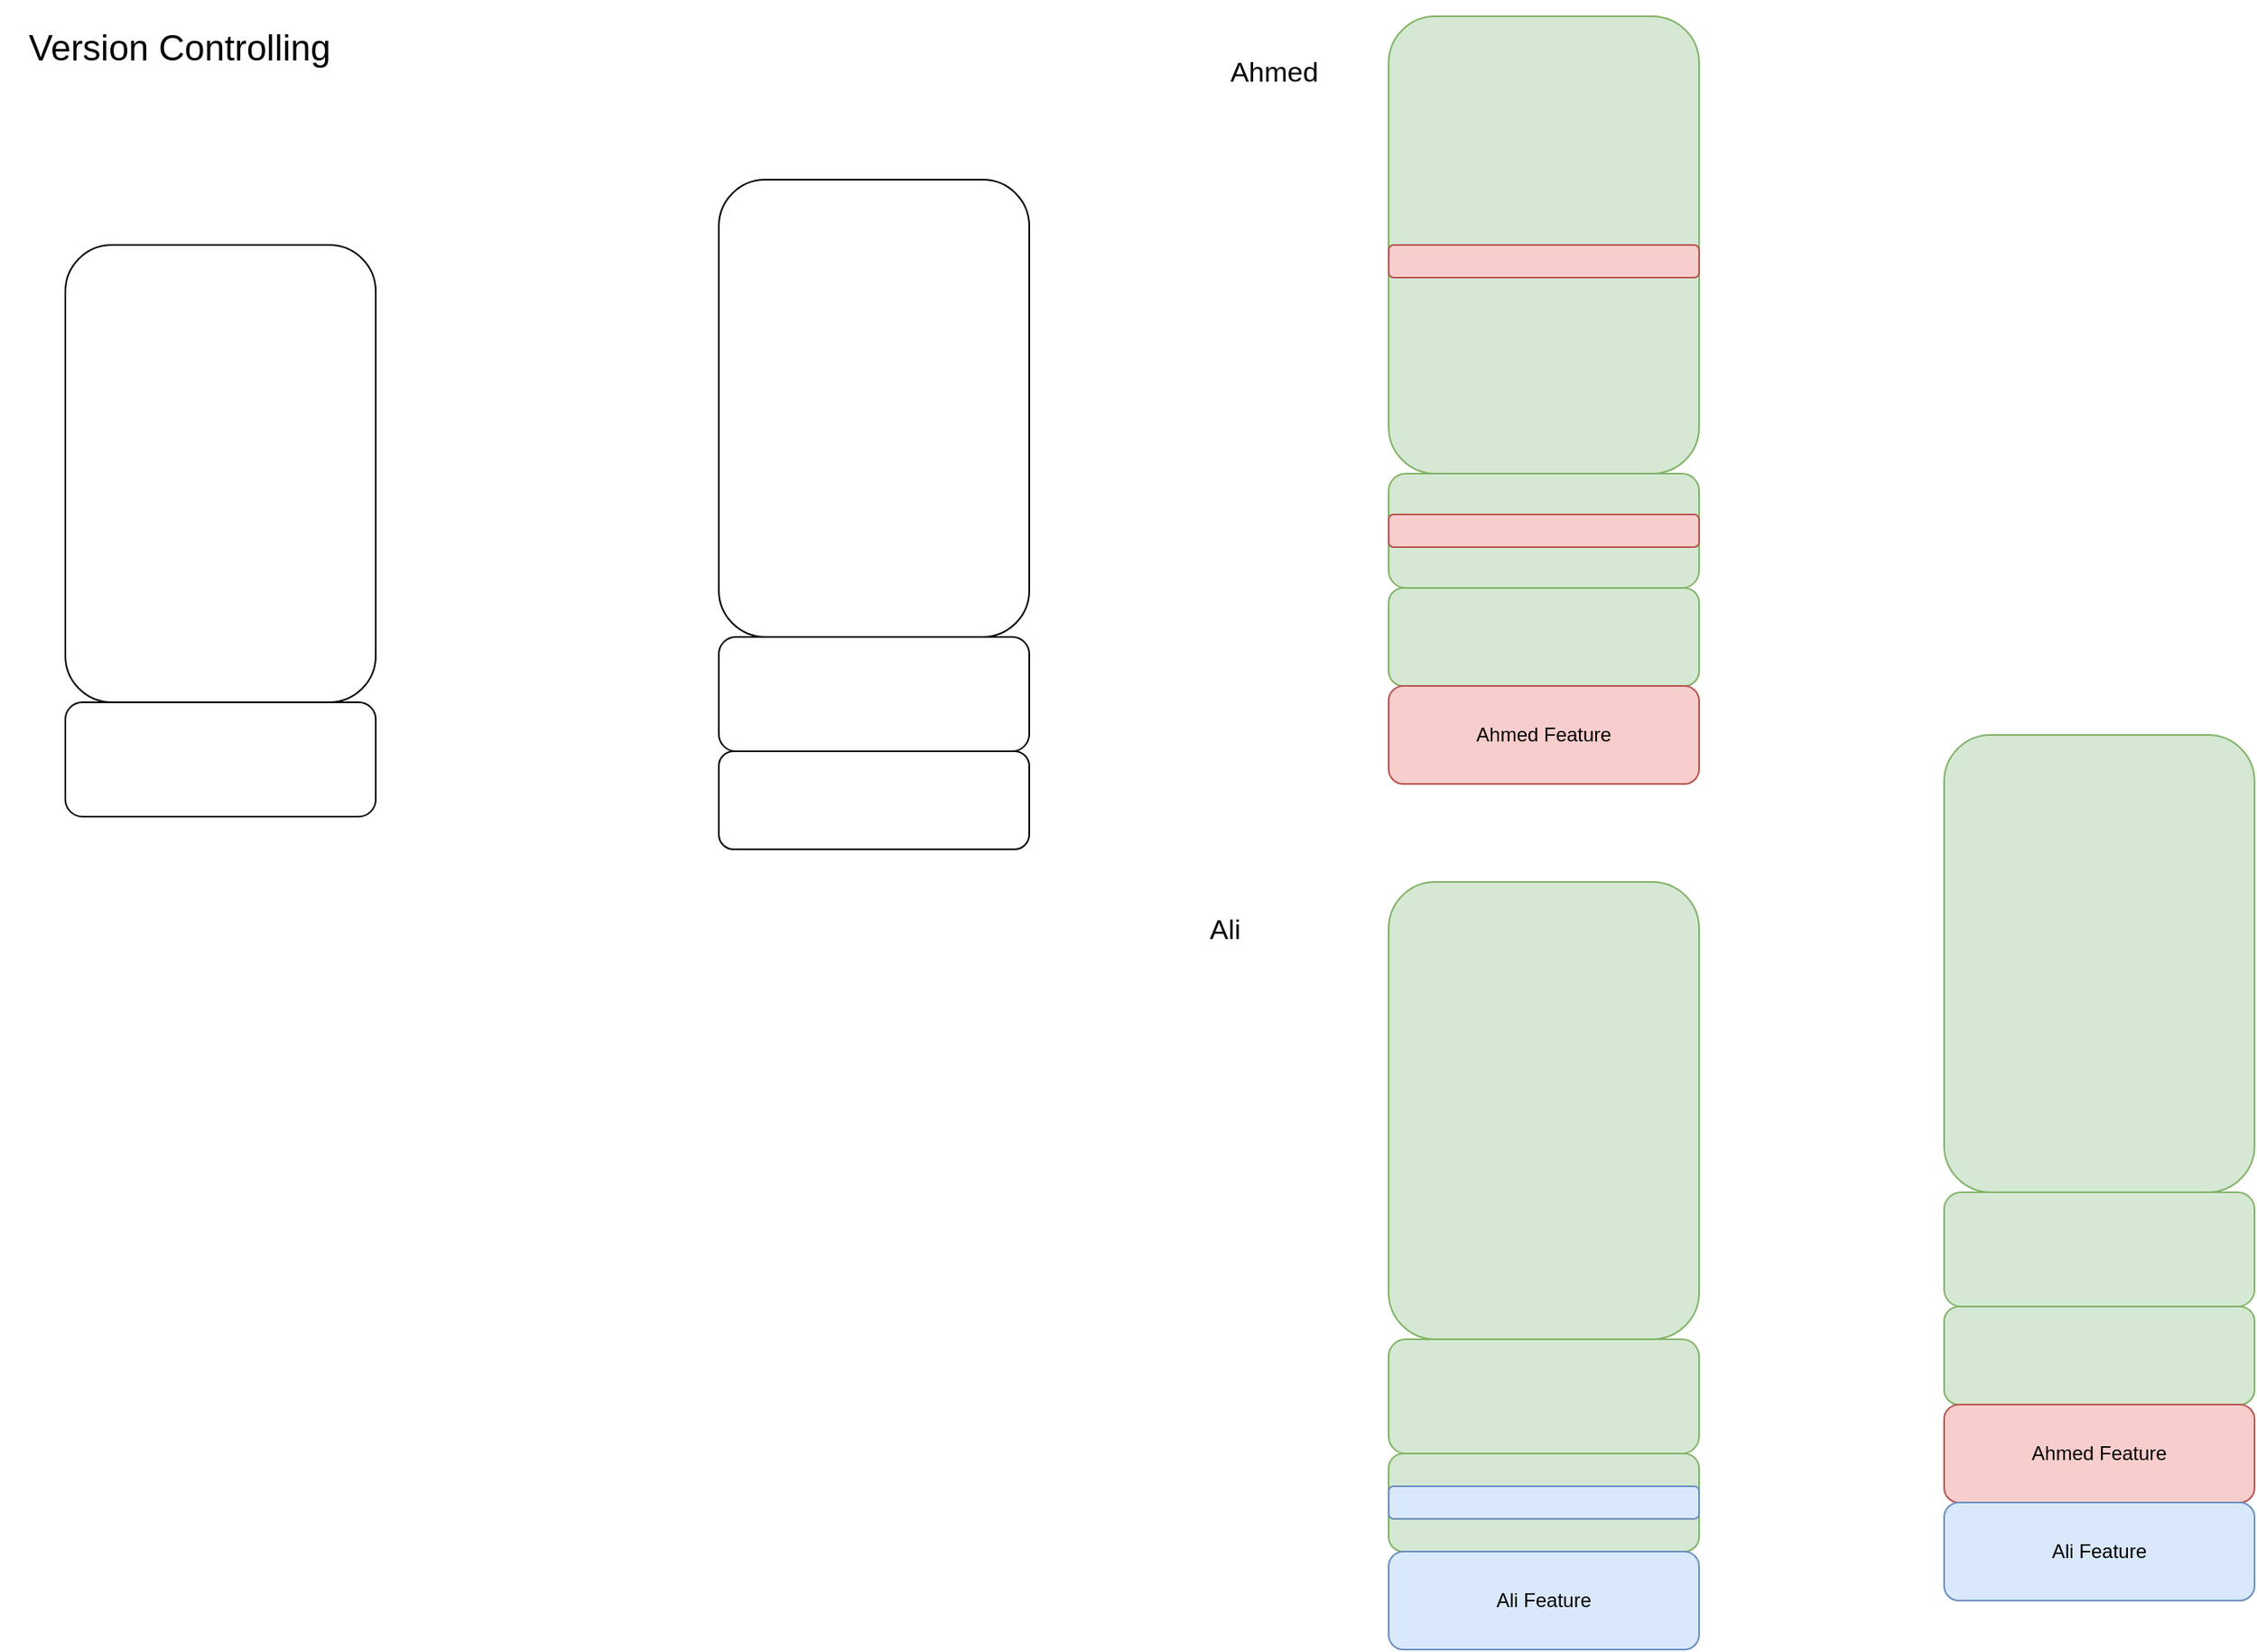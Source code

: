 <mxfile version="23.1.2" type="device" pages="2">
  <diagram name="Page-1" id="CGqEqJvz2PoNKyRoOLti">
    <mxGraphModel dx="794" dy="420" grid="1" gridSize="10" guides="1" tooltips="1" connect="1" arrows="1" fold="1" page="1" pageScale="1" pageWidth="827" pageHeight="1169" math="0" shadow="0">
      <root>
        <mxCell id="0" />
        <mxCell id="1" parent="0" />
        <mxCell id="9P6gSdkkNkD4egnkRT8Z-1" value="&lt;font style=&quot;font-size: 22px;&quot;&gt;Version Controlling&lt;/font&gt;" style="text;html=1;strokeColor=none;fillColor=none;align=center;verticalAlign=middle;whiteSpace=wrap;rounded=0;" vertex="1" parent="1">
          <mxGeometry width="220" height="60" as="geometry" />
        </mxCell>
        <mxCell id="9P6gSdkkNkD4egnkRT8Z-2" value="" style="rounded=1;whiteSpace=wrap;html=1;" vertex="1" parent="1">
          <mxGeometry x="40" y="150" width="190" height="280" as="geometry" />
        </mxCell>
        <mxCell id="9P6gSdkkNkD4egnkRT8Z-3" value="" style="rounded=1;whiteSpace=wrap;html=1;" vertex="1" parent="1">
          <mxGeometry x="40" y="430" width="190" height="70" as="geometry" />
        </mxCell>
        <mxCell id="9P6gSdkkNkD4egnkRT8Z-4" value="" style="rounded=1;whiteSpace=wrap;html=1;" vertex="1" parent="1">
          <mxGeometry x="440" y="110" width="190" height="280" as="geometry" />
        </mxCell>
        <mxCell id="9P6gSdkkNkD4egnkRT8Z-5" value="" style="rounded=1;whiteSpace=wrap;html=1;" vertex="1" parent="1">
          <mxGeometry x="440" y="390" width="190" height="70" as="geometry" />
        </mxCell>
        <mxCell id="9P6gSdkkNkD4egnkRT8Z-6" value="" style="rounded=1;whiteSpace=wrap;html=1;" vertex="1" parent="1">
          <mxGeometry x="440" y="460" width="190" height="60" as="geometry" />
        </mxCell>
        <mxCell id="9P6gSdkkNkD4egnkRT8Z-7" value="" style="rounded=1;whiteSpace=wrap;html=1;fillColor=#d5e8d4;strokeColor=#82b366;" vertex="1" parent="1">
          <mxGeometry x="850" y="10" width="190" height="280" as="geometry" />
        </mxCell>
        <mxCell id="9P6gSdkkNkD4egnkRT8Z-8" value="" style="rounded=1;whiteSpace=wrap;html=1;fillColor=#d5e8d4;strokeColor=#82b366;" vertex="1" parent="1">
          <mxGeometry x="850" y="290" width="190" height="70" as="geometry" />
        </mxCell>
        <mxCell id="9P6gSdkkNkD4egnkRT8Z-9" value="" style="rounded=1;whiteSpace=wrap;html=1;fillColor=#d5e8d4;strokeColor=#82b366;" vertex="1" parent="1">
          <mxGeometry x="850" y="360" width="190" height="60" as="geometry" />
        </mxCell>
        <mxCell id="9P6gSdkkNkD4egnkRT8Z-10" value="&lt;font style=&quot;font-size: 17px;&quot;&gt;Ahmed&lt;/font&gt;" style="text;html=1;strokeColor=none;fillColor=none;align=center;verticalAlign=middle;whiteSpace=wrap;rounded=0;" vertex="1" parent="1">
          <mxGeometry x="750" y="30" width="60" height="30" as="geometry" />
        </mxCell>
        <mxCell id="9P6gSdkkNkD4egnkRT8Z-11" value="Ahmed Feature" style="rounded=1;whiteSpace=wrap;html=1;fillColor=#f8cecc;strokeColor=#b85450;" vertex="1" parent="1">
          <mxGeometry x="850" y="420" width="190" height="60" as="geometry" />
        </mxCell>
        <mxCell id="9P6gSdkkNkD4egnkRT8Z-12" value="" style="rounded=1;whiteSpace=wrap;html=1;fillColor=#d5e8d4;strokeColor=#82b366;" vertex="1" parent="1">
          <mxGeometry x="850" y="540" width="190" height="280" as="geometry" />
        </mxCell>
        <mxCell id="9P6gSdkkNkD4egnkRT8Z-13" value="" style="rounded=1;whiteSpace=wrap;html=1;fillColor=#d5e8d4;strokeColor=#82b366;" vertex="1" parent="1">
          <mxGeometry x="850" y="820" width="190" height="70" as="geometry" />
        </mxCell>
        <mxCell id="9P6gSdkkNkD4egnkRT8Z-14" value="" style="rounded=1;whiteSpace=wrap;html=1;fillColor=#d5e8d4;strokeColor=#82b366;" vertex="1" parent="1">
          <mxGeometry x="850" y="890" width="190" height="60" as="geometry" />
        </mxCell>
        <mxCell id="9P6gSdkkNkD4egnkRT8Z-15" value="&lt;font style=&quot;font-size: 17px;&quot;&gt;Ali&lt;/font&gt;" style="text;html=1;strokeColor=none;fillColor=none;align=center;verticalAlign=middle;whiteSpace=wrap;rounded=0;" vertex="1" parent="1">
          <mxGeometry x="720" y="555" width="60" height="30" as="geometry" />
        </mxCell>
        <mxCell id="9P6gSdkkNkD4egnkRT8Z-16" value="Ali Feature" style="rounded=1;whiteSpace=wrap;html=1;fillColor=#dae8fc;strokeColor=#6c8ebf;" vertex="1" parent="1">
          <mxGeometry x="850" y="950" width="190" height="60" as="geometry" />
        </mxCell>
        <mxCell id="9P6gSdkkNkD4egnkRT8Z-17" value="" style="rounded=1;whiteSpace=wrap;html=1;fillColor=#d5e8d4;strokeColor=#82b366;" vertex="1" parent="1">
          <mxGeometry x="1190" y="450" width="190" height="280" as="geometry" />
        </mxCell>
        <mxCell id="9P6gSdkkNkD4egnkRT8Z-18" value="" style="rounded=1;whiteSpace=wrap;html=1;fillColor=#d5e8d4;strokeColor=#82b366;" vertex="1" parent="1">
          <mxGeometry x="1190" y="730" width="190" height="70" as="geometry" />
        </mxCell>
        <mxCell id="9P6gSdkkNkD4egnkRT8Z-19" value="" style="rounded=1;whiteSpace=wrap;html=1;fillColor=#d5e8d4;strokeColor=#82b366;" vertex="1" parent="1">
          <mxGeometry x="1190" y="800" width="190" height="60" as="geometry" />
        </mxCell>
        <mxCell id="9P6gSdkkNkD4egnkRT8Z-20" value="Ahmed Feature" style="rounded=1;whiteSpace=wrap;html=1;fillColor=#f8cecc;strokeColor=#b85450;" vertex="1" parent="1">
          <mxGeometry x="1190" y="860" width="190" height="60" as="geometry" />
        </mxCell>
        <mxCell id="9P6gSdkkNkD4egnkRT8Z-21" value="Ali Feature" style="rounded=1;whiteSpace=wrap;html=1;fillColor=#dae8fc;strokeColor=#6c8ebf;" vertex="1" parent="1">
          <mxGeometry x="1190" y="920" width="190" height="60" as="geometry" />
        </mxCell>
        <mxCell id="9P6gSdkkNkD4egnkRT8Z-22" value="" style="rounded=1;whiteSpace=wrap;html=1;fillColor=#f8cecc;strokeColor=#b85450;" vertex="1" parent="1">
          <mxGeometry x="850" y="150" width="190" height="20" as="geometry" />
        </mxCell>
        <mxCell id="9P6gSdkkNkD4egnkRT8Z-23" value="" style="rounded=1;whiteSpace=wrap;html=1;fillColor=#f8cecc;strokeColor=#b85450;" vertex="1" parent="1">
          <mxGeometry x="850" y="315" width="190" height="20" as="geometry" />
        </mxCell>
        <mxCell id="9P6gSdkkNkD4egnkRT8Z-24" value="" style="rounded=1;whiteSpace=wrap;html=1;fillColor=#dae8fc;strokeColor=#6c8ebf;" vertex="1" parent="1">
          <mxGeometry x="850" y="910" width="190" height="20" as="geometry" />
        </mxCell>
      </root>
    </mxGraphModel>
  </diagram>
  <diagram id="uyGYuzoCqqe74yfVrbcl" name="Page-2">
    <mxGraphModel dx="794" dy="420" grid="1" gridSize="10" guides="1" tooltips="1" connect="1" arrows="1" fold="1" page="1" pageScale="1" pageWidth="827" pageHeight="1169" math="0" shadow="0">
      <root>
        <mxCell id="0" />
        <mxCell id="1" parent="0" />
        <mxCell id="-PY8_DcGRiwxApfR4jPv-1" value="Local Repo" style="rounded=0;whiteSpace=wrap;html=1;fontSize=23;" vertex="1" parent="1">
          <mxGeometry x="10" y="80" width="260" height="100" as="geometry" />
        </mxCell>
        <mxCell id="-PY8_DcGRiwxApfR4jPv-15" style="edgeStyle=orthogonalEdgeStyle;rounded=0;orthogonalLoop=1;jettySize=auto;html=1;exitX=0;exitY=0.5;exitDx=0;exitDy=0;entryX=0.75;entryY=0;entryDx=0;entryDy=0;" edge="1" parent="1" source="-PY8_DcGRiwxApfR4jPv-2" target="-PY8_DcGRiwxApfR4jPv-3">
          <mxGeometry relative="1" as="geometry">
            <Array as="points">
              <mxPoint x="460" y="130" />
              <mxPoint x="460" y="310" />
              <mxPoint x="420" y="310" />
              <mxPoint x="420" y="510" />
            </Array>
          </mxGeometry>
        </mxCell>
        <mxCell id="-PY8_DcGRiwxApfR4jPv-2" value="Local Repo" style="rounded=0;whiteSpace=wrap;html=1;fontSize=23;" vertex="1" parent="1">
          <mxGeometry x="500" y="80" width="260" height="100" as="geometry" />
        </mxCell>
        <mxCell id="-PY8_DcGRiwxApfR4jPv-7" style="edgeStyle=orthogonalEdgeStyle;rounded=0;orthogonalLoop=1;jettySize=auto;html=1;exitX=0;exitY=0.5;exitDx=0;exitDy=0;" edge="1" parent="1" source="-PY8_DcGRiwxApfR4jPv-3" target="-PY8_DcGRiwxApfR4jPv-1">
          <mxGeometry relative="1" as="geometry" />
        </mxCell>
        <mxCell id="-PY8_DcGRiwxApfR4jPv-10" style="edgeStyle=orthogonalEdgeStyle;rounded=0;orthogonalLoop=1;jettySize=auto;html=1;exitX=1;exitY=0.5;exitDx=0;exitDy=0;" edge="1" parent="1" source="-PY8_DcGRiwxApfR4jPv-3" target="-PY8_DcGRiwxApfR4jPv-2">
          <mxGeometry relative="1" as="geometry" />
        </mxCell>
        <mxCell id="-PY8_DcGRiwxApfR4jPv-3" value="Remote Repo" style="rounded=0;whiteSpace=wrap;html=1;fontSize=23;" vertex="1" parent="1">
          <mxGeometry x="260" y="510" width="260" height="100" as="geometry" />
        </mxCell>
        <mxCell id="-PY8_DcGRiwxApfR4jPv-4" value="Ahmed" style="text;html=1;strokeColor=none;fillColor=none;align=center;verticalAlign=middle;whiteSpace=wrap;rounded=0;" vertex="1" parent="1">
          <mxGeometry x="20" y="30" width="60" height="30" as="geometry" />
        </mxCell>
        <mxCell id="-PY8_DcGRiwxApfR4jPv-5" value="Ali" style="text;html=1;strokeColor=none;fillColor=none;align=center;verticalAlign=middle;whiteSpace=wrap;rounded=0;" vertex="1" parent="1">
          <mxGeometry x="500" y="30" width="60" height="30" as="geometry" />
        </mxCell>
        <mxCell id="-PY8_DcGRiwxApfR4jPv-8" value="&lt;font style=&quot;font-size: 17px;&quot;&gt;Pull&lt;/font&gt;" style="text;html=1;strokeColor=none;fillColor=none;align=center;verticalAlign=middle;whiteSpace=wrap;rounded=0;" vertex="1" parent="1">
          <mxGeometry x="70" y="250" width="60" height="30" as="geometry" />
        </mxCell>
        <mxCell id="-PY8_DcGRiwxApfR4jPv-11" value="&lt;font style=&quot;font-size: 17px;&quot;&gt;Pull&lt;/font&gt;" style="text;html=1;strokeColor=none;fillColor=none;align=center;verticalAlign=middle;whiteSpace=wrap;rounded=0;" vertex="1" parent="1">
          <mxGeometry x="640" y="240" width="60" height="30" as="geometry" />
        </mxCell>
        <mxCell id="-PY8_DcGRiwxApfR4jPv-13" style="edgeStyle=orthogonalEdgeStyle;rounded=0;orthogonalLoop=1;jettySize=auto;html=1;exitX=1;exitY=0.5;exitDx=0;exitDy=0;entryX=0.541;entryY=-0.007;entryDx=0;entryDy=0;entryPerimeter=0;" edge="1" parent="1" source="-PY8_DcGRiwxApfR4jPv-1" target="-PY8_DcGRiwxApfR4jPv-3">
          <mxGeometry relative="1" as="geometry">
            <Array as="points">
              <mxPoint x="330" y="130" />
              <mxPoint x="330" y="309" />
              <mxPoint x="370" y="309" />
              <mxPoint x="370" y="509" />
            </Array>
          </mxGeometry>
        </mxCell>
        <mxCell id="-PY8_DcGRiwxApfR4jPv-16" value="&lt;font style=&quot;font-size: 17px;&quot;&gt;Push&lt;/font&gt;" style="text;html=1;strokeColor=none;fillColor=none;align=center;verticalAlign=middle;whiteSpace=wrap;rounded=0;" vertex="1" parent="1">
          <mxGeometry x="440" y="370" width="60" height="30" as="geometry" />
        </mxCell>
        <mxCell id="-PY8_DcGRiwxApfR4jPv-17" value="Staging&lt;br&gt;Area" style="rounded=0;whiteSpace=wrap;html=1;" vertex="1" parent="1">
          <mxGeometry x="330" y="280" width="130" height="60" as="geometry" />
        </mxCell>
        <mxCell id="-PY8_DcGRiwxApfR4jPv-18" value="&lt;font style=&quot;font-size: 17px;&quot;&gt;Push&lt;/font&gt;" style="text;html=1;strokeColor=none;fillColor=none;align=center;verticalAlign=middle;whiteSpace=wrap;rounded=0;" vertex="1" parent="1">
          <mxGeometry x="300" y="370" width="60" height="30" as="geometry" />
        </mxCell>
        <mxCell id="-PY8_DcGRiwxApfR4jPv-19" value="&lt;font style=&quot;font-size: 17px;&quot;&gt;Add&lt;/font&gt;" style="text;html=1;strokeColor=none;fillColor=none;align=center;verticalAlign=middle;whiteSpace=wrap;rounded=0;" vertex="1" parent="1">
          <mxGeometry x="290" y="100" width="60" height="30" as="geometry" />
        </mxCell>
        <mxCell id="-PY8_DcGRiwxApfR4jPv-20" value="&lt;font style=&quot;font-size: 17px;&quot;&gt;Commit&lt;/font&gt;" style="text;html=1;strokeColor=none;fillColor=none;align=center;verticalAlign=middle;whiteSpace=wrap;rounded=0;" vertex="1" parent="1">
          <mxGeometry x="260" y="295" width="60" height="30" as="geometry" />
        </mxCell>
        <mxCell id="-PY8_DcGRiwxApfR4jPv-21" value="&lt;font style=&quot;font-size: 17px;&quot;&gt;Add&lt;/font&gt;" style="text;html=1;strokeColor=none;fillColor=none;align=center;verticalAlign=middle;whiteSpace=wrap;rounded=0;" vertex="1" parent="1">
          <mxGeometry x="440" y="100" width="60" height="30" as="geometry" />
        </mxCell>
        <mxCell id="-PY8_DcGRiwxApfR4jPv-22" value="&lt;font style=&quot;font-size: 17px;&quot;&gt;Commit&lt;/font&gt;" style="text;html=1;strokeColor=none;fillColor=none;align=center;verticalAlign=middle;whiteSpace=wrap;rounded=0;" vertex="1" parent="1">
          <mxGeometry x="470" y="290" width="60" height="30" as="geometry" />
        </mxCell>
      </root>
    </mxGraphModel>
  </diagram>
</mxfile>
